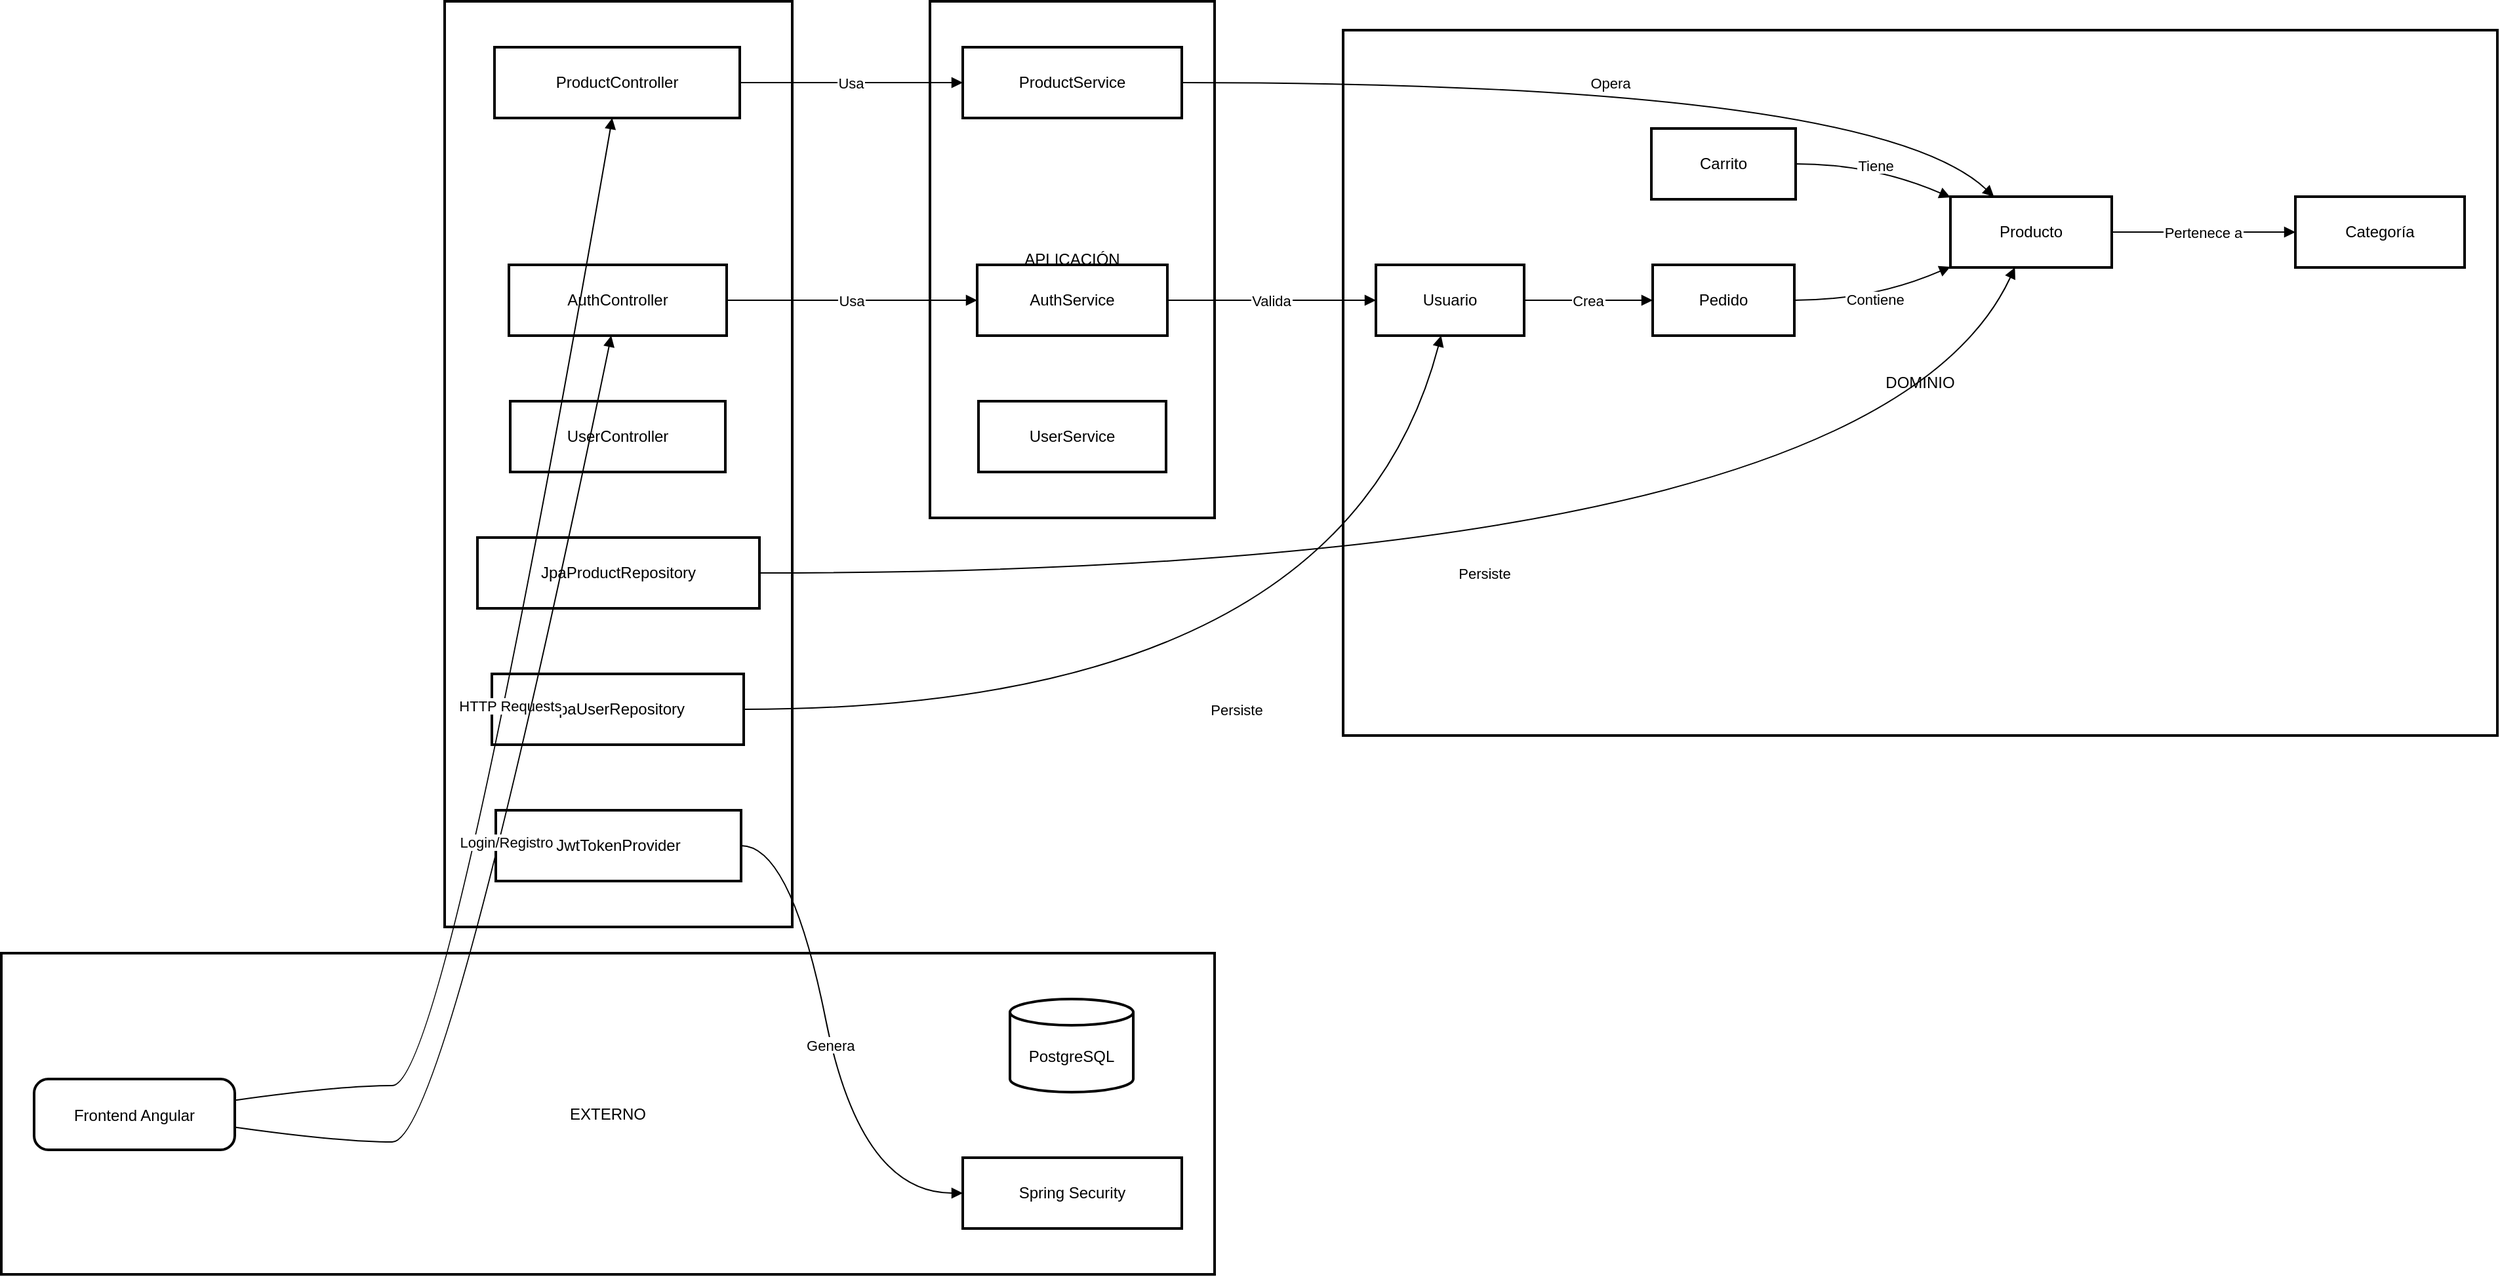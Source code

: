 <mxfile version="27.0.5">
  <diagram name="Página-1" id="I6BQIS-pY6sgQR-hqz7N">
    <mxGraphModel>
      <root>
        <mxCell id="0" />
        <mxCell id="1" parent="0" />
        <mxCell id="2" value="DOMINIO" style="whiteSpace=wrap;strokeWidth=2;" vertex="1" parent="1">
          <mxGeometry x="1031" y="30" width="880" height="538" as="geometry" />
        </mxCell>
        <mxCell id="3" value="APLICACIÓN" style="whiteSpace=wrap;strokeWidth=2;" vertex="1" parent="1">
          <mxGeometry x="716" y="8" width="217" height="394" as="geometry" />
        </mxCell>
        <mxCell id="4" value="ADAPTADORES" style="whiteSpace=wrap;strokeWidth=2;" vertex="1" parent="1">
          <mxGeometry x="346" y="8" width="265" height="706" as="geometry" />
        </mxCell>
        <mxCell id="5" value="EXTERNO" style="whiteSpace=wrap;strokeWidth=2;" vertex="1" parent="1">
          <mxGeometry x="8" y="734" width="925" height="245" as="geometry" />
        </mxCell>
        <mxCell id="6" value="Frontend Angular" style="rounded=1;arcSize=20;strokeWidth=2" vertex="1" parent="1">
          <mxGeometry x="33" y="830" width="153" height="54" as="geometry" />
        </mxCell>
        <mxCell id="7" value="PostgreSQL" style="shape=cylinder3;boundedLbl=1;backgroundOutline=1;size=10;strokeWidth=2;whiteSpace=wrap;" vertex="1" parent="1">
          <mxGeometry x="777" y="769" width="94" height="71" as="geometry" />
        </mxCell>
        <mxCell id="8" value="Spring Security" style="whiteSpace=wrap;strokeWidth=2;" vertex="1" parent="1">
          <mxGeometry x="741" y="890" width="167" height="54" as="geometry" />
        </mxCell>
        <mxCell id="9" value="ProductController" style="whiteSpace=wrap;strokeWidth=2;" vertex="1" parent="1">
          <mxGeometry x="384" y="43" width="187" height="54" as="geometry" />
        </mxCell>
        <mxCell id="10" value="AuthController" style="whiteSpace=wrap;strokeWidth=2;" vertex="1" parent="1">
          <mxGeometry x="395" y="209" width="166" height="54" as="geometry" />
        </mxCell>
        <mxCell id="11" value="UserController" style="whiteSpace=wrap;strokeWidth=2;" vertex="1" parent="1">
          <mxGeometry x="396" y="313" width="164" height="54" as="geometry" />
        </mxCell>
        <mxCell id="12" value="JpaProductRepository" style="whiteSpace=wrap;strokeWidth=2;" vertex="1" parent="1">
          <mxGeometry x="371" y="417" width="215" height="54" as="geometry" />
        </mxCell>
        <mxCell id="13" value="JpaUserRepository" style="whiteSpace=wrap;strokeWidth=2;" vertex="1" parent="1">
          <mxGeometry x="382" y="521" width="192" height="54" as="geometry" />
        </mxCell>
        <mxCell id="14" value="JwtTokenProvider" style="whiteSpace=wrap;strokeWidth=2;" vertex="1" parent="1">
          <mxGeometry x="385" y="625" width="187" height="54" as="geometry" />
        </mxCell>
        <mxCell id="15" value="ProductService" style="whiteSpace=wrap;strokeWidth=2;" vertex="1" parent="1">
          <mxGeometry x="741" y="43" width="167" height="54" as="geometry" />
        </mxCell>
        <mxCell id="16" value="AuthService" style="whiteSpace=wrap;strokeWidth=2;" vertex="1" parent="1">
          <mxGeometry x="752" y="209" width="145" height="54" as="geometry" />
        </mxCell>
        <mxCell id="17" value="UserService" style="whiteSpace=wrap;strokeWidth=2;" vertex="1" parent="1">
          <mxGeometry x="753" y="313" width="143" height="54" as="geometry" />
        </mxCell>
        <mxCell id="18" value="Producto" style="whiteSpace=wrap;strokeWidth=2;" vertex="1" parent="1">
          <mxGeometry x="1494" y="157" width="123" height="54" as="geometry" />
        </mxCell>
        <mxCell id="19" value="Usuario" style="whiteSpace=wrap;strokeWidth=2;" vertex="1" parent="1">
          <mxGeometry x="1056" y="209" width="113" height="54" as="geometry" />
        </mxCell>
        <mxCell id="20" value="Pedido" style="whiteSpace=wrap;strokeWidth=2;" vertex="1" parent="1">
          <mxGeometry x="1267" y="209" width="108" height="54" as="geometry" />
        </mxCell>
        <mxCell id="21" value="Categoría" style="whiteSpace=wrap;strokeWidth=2;" vertex="1" parent="1">
          <mxGeometry x="1757" y="157" width="129" height="54" as="geometry" />
        </mxCell>
        <mxCell id="22" value="Carrito" style="whiteSpace=wrap;strokeWidth=2;" vertex="1" parent="1">
          <mxGeometry x="1266" y="105" width="110" height="54" as="geometry" />
        </mxCell>
        <mxCell id="23" value="HTTP Requests" style="curved=1;startArrow=none;endArrow=block;exitX=1;exitY=0.3;entryX=0.48;entryY=1;" edge="1" parent="1" source="6" target="9">
          <mxGeometry relative="1" as="geometry">
            <Array as="points">
              <mxPoint x="266" y="835" />
              <mxPoint x="346" y="835" />
            </Array>
          </mxGeometry>
        </mxCell>
        <mxCell id="24" value="Login/Registro" style="curved=1;startArrow=none;endArrow=block;exitX=1;exitY=0.68;entryX=0.47;entryY=1;" edge="1" parent="1" source="6" target="10">
          <mxGeometry relative="1" as="geometry">
            <Array as="points">
              <mxPoint x="266" y="878" />
              <mxPoint x="346" y="878" />
            </Array>
          </mxGeometry>
        </mxCell>
        <mxCell id="25" value="Usa" style="curved=1;startArrow=none;endArrow=block;exitX=1;exitY=0.5;entryX=0;entryY=0.5;" edge="1" parent="1" source="9" target="15">
          <mxGeometry relative="1" as="geometry">
            <Array as="points" />
          </mxGeometry>
        </mxCell>
        <mxCell id="26" value="Usa" style="curved=1;startArrow=none;endArrow=block;exitX=1;exitY=0.5;entryX=0;entryY=0.5;" edge="1" parent="1" source="10" target="16">
          <mxGeometry relative="1" as="geometry">
            <Array as="points" />
          </mxGeometry>
        </mxCell>
        <mxCell id="27" value="Opera" style="curved=1;startArrow=none;endArrow=block;exitX=1;exitY=0.5;entryX=0.27;entryY=0;" edge="1" parent="1" source="15" target="18">
          <mxGeometry relative="1" as="geometry">
            <Array as="points">
              <mxPoint x="1435" y="70" />
            </Array>
          </mxGeometry>
        </mxCell>
        <mxCell id="28" value="Valida" style="curved=1;startArrow=none;endArrow=block;exitX=1;exitY=0.5;entryX=0;entryY=0.5;" edge="1" parent="1" source="16" target="19">
          <mxGeometry relative="1" as="geometry">
            <Array as="points" />
          </mxGeometry>
        </mxCell>
        <mxCell id="29" value="Persiste" style="curved=1;startArrow=none;endArrow=block;exitX=1;exitY=0.5;entryX=0.4;entryY=1;" edge="1" parent="1" source="12" target="18">
          <mxGeometry relative="1" as="geometry">
            <Array as="points">
              <mxPoint x="1435" y="444" />
            </Array>
          </mxGeometry>
        </mxCell>
        <mxCell id="30" value="Persiste" style="curved=1;startArrow=none;endArrow=block;exitX=1;exitY=0.5;entryX=0.44;entryY=1;" edge="1" parent="1" source="13" target="19">
          <mxGeometry relative="1" as="geometry">
            <Array as="points">
              <mxPoint x="1031" y="548" />
            </Array>
          </mxGeometry>
        </mxCell>
        <mxCell id="31" value="Genera" style="curved=1;startArrow=none;endArrow=block;exitX=1;exitY=0.5;entryX=0;entryY=0.5;" edge="1" parent="1" source="14" target="8">
          <mxGeometry relative="1" as="geometry">
            <Array as="points">
              <mxPoint x="610" y="652" />
              <mxPoint x="663" y="917" />
            </Array>
          </mxGeometry>
        </mxCell>
        <mxCell id="32" value="Pertenece a" style="curved=1;startArrow=none;endArrow=block;exitX=1.01;exitY=0.5;entryX=0;entryY=0.5;" edge="1" parent="1" source="18" target="21">
          <mxGeometry relative="1" as="geometry">
            <Array as="points" />
          </mxGeometry>
        </mxCell>
        <mxCell id="33" value="Contiene" style="curved=1;startArrow=none;endArrow=block;exitX=1;exitY=0.5;entryX=0;entryY=0.99;" edge="1" parent="1" source="20" target="18">
          <mxGeometry relative="1" as="geometry">
            <Array as="points">
              <mxPoint x="1435" y="236" />
            </Array>
          </mxGeometry>
        </mxCell>
        <mxCell id="34" value="Crea" style="curved=1;startArrow=none;endArrow=block;exitX=1;exitY=0.5;entryX=0;entryY=0.5;" edge="1" parent="1" source="19" target="20">
          <mxGeometry relative="1" as="geometry">
            <Array as="points" />
          </mxGeometry>
        </mxCell>
        <mxCell id="35" value="Tiene" style="curved=1;startArrow=none;endArrow=block;exitX=1;exitY=0.5;entryX=0;entryY=0.01;" edge="1" parent="1" source="22" target="18">
          <mxGeometry relative="1" as="geometry">
            <Array as="points">
              <mxPoint x="1435" y="132" />
            </Array>
          </mxGeometry>
        </mxCell>
      </root>
    </mxGraphModel>
  </diagram>
</mxfile>
